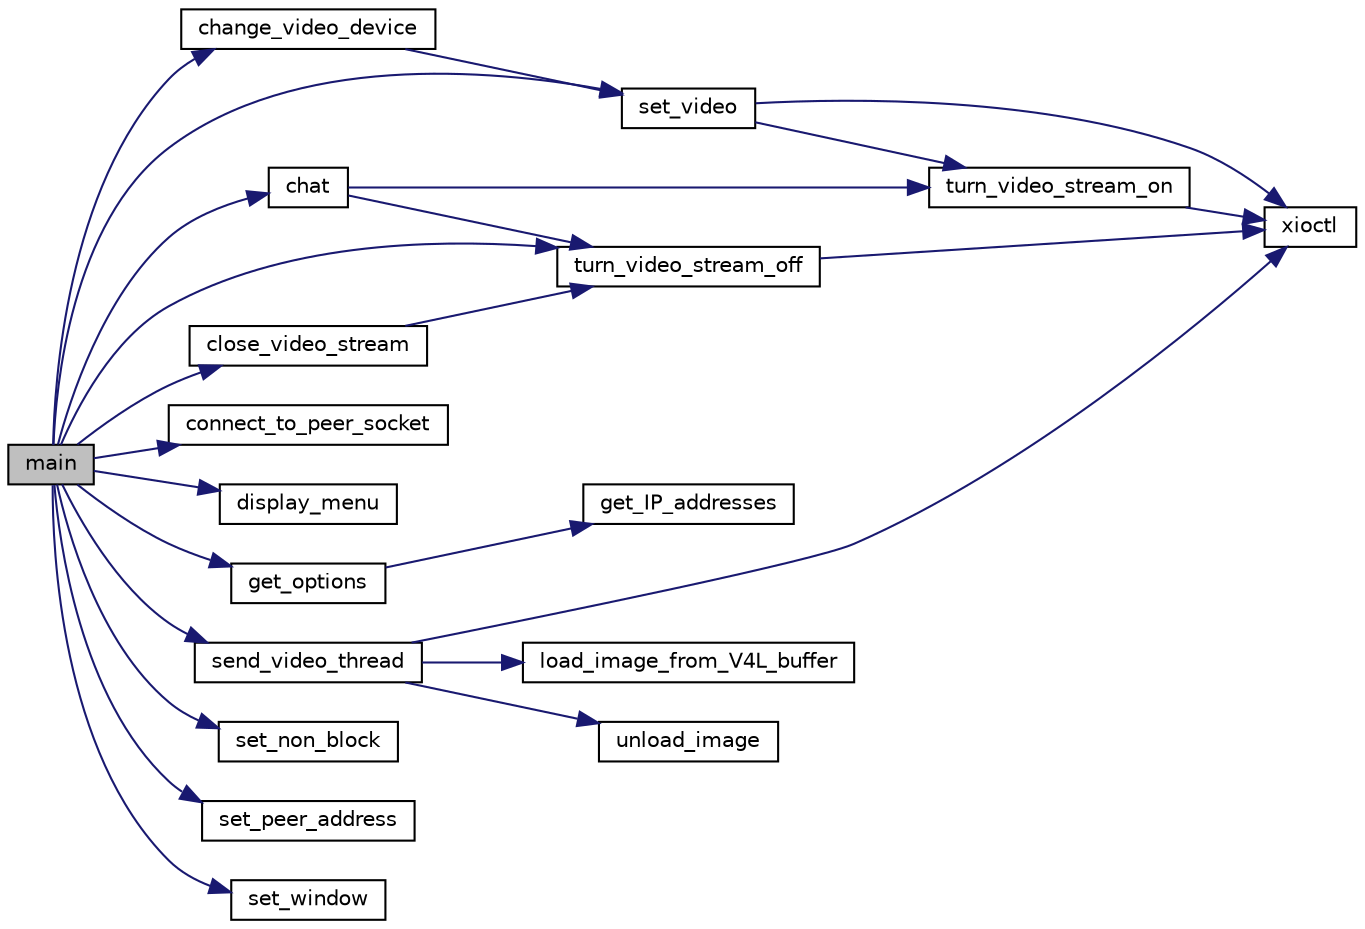 digraph G
{
  edge [fontname="Helvetica",fontsize="10",labelfontname="Helvetica",labelfontsize="10"];
  node [fontname="Helvetica",fontsize="10",shape=record];
  rankdir="LR";
  Node1 [label="main",height=0.2,width=0.4,color="black", fillcolor="grey75", style="filled" fontcolor="black"];
  Node1 -> Node2 [color="midnightblue",fontsize="10",style="solid",fontname="Helvetica"];
  Node2 [label="change_video_device",height=0.2,width=0.4,color="black", fillcolor="white", style="filled",URL="$cacatalk_8c.html#a14b37c9f12a52944998c3e88a64a574c",tooltip="Changes or sets the video device to be used with cacatalk."];
  Node2 -> Node3 [color="midnightblue",fontsize="10",style="solid",fontname="Helvetica"];
  Node3 [label="set_video",height=0.2,width=0.4,color="black", fillcolor="white", style="filled",URL="$cacatalk_8c.html#af94b7f7637d9f1d5d6338bdb13cdbfbb",tooltip="Sets the video device using the V4L2 driver."];
  Node3 -> Node4 [color="midnightblue",fontsize="10",style="solid",fontname="Helvetica"];
  Node4 [label="xioctl",height=0.2,width=0.4,color="black", fillcolor="white", style="filled",URL="$cacatalk_8c.html#a22cce36344ad43e1d0742f8af3ba7296",tooltip="It persistently calls the v4l2_ioctl() function to program the V4L2 device."];
  Node3 -> Node5 [color="midnightblue",fontsize="10",style="solid",fontname="Helvetica"];
  Node5 [label="turn_video_stream_on",height=0.2,width=0.4,color="black", fillcolor="white", style="filled",URL="$cacatalk_8c.html#a3600698b52c926004b0546164aef62ca",tooltip="Attempts to turn the video stream on and sets the related indicated flag in the passed structure..."];
  Node5 -> Node4 [color="midnightblue",fontsize="10",style="solid",fontname="Helvetica"];
  Node1 -> Node6 [color="midnightblue",fontsize="10",style="solid",fontname="Helvetica"];
  Node6 [label="chat",height=0.2,width=0.4,color="black", fillcolor="white", style="filled",URL="$cacatalk_8c.html#afb3b236599a47f68e858b33e30efc8a7",tooltip="This is the main chatroom environment where text data is sent/received via a single text socket..."];
  Node6 -> Node7 [color="midnightblue",fontsize="10",style="solid",fontname="Helvetica"];
  Node7 [label="turn_video_stream_off",height=0.2,width=0.4,color="black", fillcolor="white", style="filled",URL="$cacatalk_8c.html#ad62dc32c9a10f83df0e82acc91047cf4",tooltip="Attempts to turn the video stream off and sets the related indicated flag in the passed structure..."];
  Node7 -> Node4 [color="midnightblue",fontsize="10",style="solid",fontname="Helvetica"];
  Node6 -> Node5 [color="midnightblue",fontsize="10",style="solid",fontname="Helvetica"];
  Node1 -> Node8 [color="midnightblue",fontsize="10",style="solid",fontname="Helvetica"];
  Node8 [label="close_video_stream",height=0.2,width=0.4,color="black", fillcolor="white", style="filled",URL="$cacatalk_8c.html#a70a5caba7bafd8729a9fcf5c3d35f802",tooltip="Stop streaming video and close V4L video device."];
  Node8 -> Node7 [color="midnightblue",fontsize="10",style="solid",fontname="Helvetica"];
  Node1 -> Node9 [color="midnightblue",fontsize="10",style="solid",fontname="Helvetica"];
  Node9 [label="connect_to_peer_socket",height=0.2,width=0.4,color="black", fillcolor="white", style="filled",URL="$caca__socket_8c.html#a1ab204b840c5e05cb3112dd59315a782"];
  Node1 -> Node10 [color="midnightblue",fontsize="10",style="solid",fontname="Helvetica"];
  Node10 [label="display_menu",height=0.2,width=0.4,color="black", fillcolor="white", style="filled",URL="$cacatalk_8c.html#ab0867c19bcdc2d3ad6c0896ffea47c9d",tooltip="It draws the main menu indicating posible options tied to keyboard commands."];
  Node1 -> Node11 [color="midnightblue",fontsize="10",style="solid",fontname="Helvetica"];
  Node11 [label="get_options",height=0.2,width=0.4,color="black", fillcolor="white", style="filled",URL="$cacatalk_8c.html#a2a6fc9780a5006f0e7f7a3cac5b852dd",tooltip="Parses command-line options and corresponding arguments using the getopt() function found in the unis..."];
  Node11 -> Node12 [color="midnightblue",fontsize="10",style="solid",fontname="Helvetica"];
  Node12 [label="get_IP_addresses",height=0.2,width=0.4,color="black", fillcolor="white", style="filled",URL="$caca__socket_8c.html#a8bf72939eebda854c12d4afdb110bd45",tooltip="Resolves all the network interfaces and prints addresses to standard output (if desired) In fact..."];
  Node1 -> Node13 [color="midnightblue",fontsize="10",style="solid",fontname="Helvetica"];
  Node13 [label="send_video_thread",height=0.2,width=0.4,color="black", fillcolor="white", style="filled",URL="$cacatalk_8c.html#a8892179bee3356c0c6399983fa614ba5",tooltip="This thread grabs video frames from the local host video device and send it in the caca format to the..."];
  Node13 -> Node4 [color="midnightblue",fontsize="10",style="solid",fontname="Helvetica"];
  Node13 -> Node14 [color="midnightblue",fontsize="10",style="solid",fontname="Helvetica"];
  Node14 [label="load_image_from_V4L_buffer",height=0.2,width=0.4,color="black", fillcolor="white", style="filled",URL="$common__image_8c.html#adf1231faaff08a2dc8ac048216d75b6a",tooltip="It loads an image from the v4l buffer."];
  Node13 -> Node15 [color="midnightblue",fontsize="10",style="solid",fontname="Helvetica"];
  Node15 [label="unload_image",height=0.2,width=0.4,color="black", fillcolor="white", style="filled",URL="$common__image_8c.html#af662e66aa73bcb3e403280bc11745dc1",tooltip="It unloads the image from the v4l memory buffer."];
  Node1 -> Node16 [color="midnightblue",fontsize="10",style="solid",fontname="Helvetica"];
  Node16 [label="set_non_block",height=0.2,width=0.4,color="black", fillcolor="white", style="filled",URL="$caca__socket_8c.html#ae02d2b25cdccbafa8aa0e18f2fba04a8"];
  Node1 -> Node17 [color="midnightblue",fontsize="10",style="solid",fontname="Helvetica"];
  Node17 [label="set_peer_address",height=0.2,width=0.4,color="black", fillcolor="white", style="filled",URL="$cacatalk_8c.html#aa9c547c41b5d5fee785dcbb42d9685de",tooltip="Sets an IP address or hostname to the peer to establish connection with."];
  Node1 -> Node3 [color="midnightblue",fontsize="10",style="solid",fontname="Helvetica"];
  Node1 -> Node18 [color="midnightblue",fontsize="10",style="solid",fontname="Helvetica"];
  Node18 [label="set_window",height=0.2,width=0.4,color="black", fillcolor="white", style="filled",URL="$cacatalk_8c.html#af0452d042b6a50caa5d9b6b68fbae643",tooltip="Fills structure with current window dimensions."];
  Node1 -> Node7 [color="midnightblue",fontsize="10",style="solid",fontname="Helvetica"];
}
